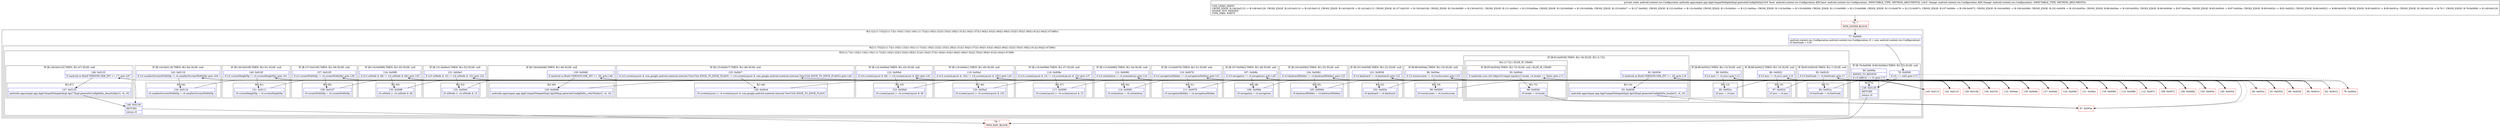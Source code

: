 digraph "CFG forandroidx.appcompat.app.AppCompatDelegateImpl.generateConfigDelta(Landroid\/content\/res\/Configuration;Landroid\/content\/res\/Configuration;)Landroid\/content\/res\/Configuration;" {
subgraph cluster_Region_1822415434 {
label = "R(2:1|(2:(1:73)|(22:(1:7)|(1:10)|(1:13)|(1:16)(1:(1:72))|(1:19)|(1:22)|(1:25)|(1:28)|(1:31)|(1:34)|(1:37)|(1:40)|(1:43)|(1:46)|(1:49)|(1:52)|(1:55)|(1:58)|(1:61)|(1:64)|(1:67)|68)))";
node [shape=record,color=blue];
Node_77 [shape=record,label="{77\:\ 0x0000|android.content.res.Configuration android.content.res.Configuration r0 = new android.content.res.Configuration()\lr0.fontScale = 0.0f\l}"];
subgraph cluster_Region_1332252273 {
label = "R(2:(1:73)|(22:(1:7)|(1:10)|(1:13)|(1:16)(1:(1:72))|(1:19)|(1:22)|(1:25)|(1:28)|(1:31)|(1:34)|(1:37)|(1:40)|(1:43)|(1:46)|(1:49)|(1:52)|(1:55)|(1:58)|(1:61)|(1:64)|(1:67)|68))";
node [shape=record,color=blue];
subgraph cluster_IfRegion_1889439716 {
label = "IF [B:78:0x0008, B:80:0x000e] THEN: R(1:73) ELSE: null";
node [shape=record,color=blue];
Node_78 [shape=record,label="{78\:\ 0x0008|if (r4 == null) goto L73\l}"];
Node_80 [shape=record,label="{80\:\ 0x000e|ADDED_TO_REGION\l|if (r3.diff(r4) == 0) goto L73\l}"];
subgraph cluster_Region_1043148550 {
label = "R(1:73)";
node [shape=record,color=blue];
Node_149 [shape=record,label="{149\:\ 0x0129|RETURN\l|return r0\l}"];
}
}
subgraph cluster_Region_1883044667 {
label = "R(22:(1:7)|(1:10)|(1:13)|(1:16)(1:(1:72))|(1:19)|(1:22)|(1:25)|(1:28)|(1:31)|(1:34)|(1:37)|(1:40)|(1:43)|(1:46)|(1:49)|(1:52)|(1:55)|(1:58)|(1:61)|(1:64)|(1:67)|68)";
node [shape=record,color=blue];
subgraph cluster_IfRegion_1105621788 {
label = "IF [B:83:0x0018] THEN: R(1:7) ELSE: null";
node [shape=record,color=blue];
Node_83 [shape=record,label="{83\:\ 0x0018|if (r3.fontScale != r4.fontScale) goto L7\l}"];
subgraph cluster_Region_1370703927 {
label = "R(1:7)";
node [shape=record,color=blue];
Node_84 [shape=record,label="{84\:\ 0x001a|r0.fontScale = r4.fontScale\l}"];
}
}
subgraph cluster_IfRegion_683754147 {
label = "IF [B:86:0x0022] THEN: R(1:10) ELSE: null";
node [shape=record,color=blue];
Node_86 [shape=record,label="{86\:\ 0x0022|if (r3.mcc != r4.mcc) goto L10\l}"];
subgraph cluster_Region_1621554237 {
label = "R(1:10)";
node [shape=record,color=blue];
Node_87 [shape=record,label="{87\:\ 0x0024|r0.mcc = r4.mcc\l}"];
}
}
subgraph cluster_IfRegion_592534220 {
label = "IF [B:89:0x002c] THEN: R(1:13) ELSE: null";
node [shape=record,color=blue];
Node_89 [shape=record,label="{89\:\ 0x002c|if (r3.mnc != r4.mnc) goto L13\l}"];
subgraph cluster_Region_1920548841 {
label = "R(1:13)";
node [shape=record,color=blue];
Node_90 [shape=record,label="{90\:\ 0x002e|r0.mnc = r4.mnc\l}"];
}
}
subgraph cluster_IfRegion_657719533 {
label = "IF [B:92:0x0036] THEN: R(1:16) ELSE: R(1:(1:72))";
node [shape=record,color=blue];
Node_92 [shape=record,label="{92\:\ 0x0036|if (android.os.Build.VERSION.SDK_INT \>= 24) goto L16\l}"];
subgraph cluster_Region_628845503 {
label = "R(1:16)";
node [shape=record,color=blue];
Node_93 [shape=record,label="{93\:\ 0x0038|androidx.appcompat.app.AppCompatDelegateImpl.Api24Impl.generateConfigDelta_locale(r3, r4, r0)\l}"];
}
subgraph cluster_Region_1429793156 {
label = "R(1:(1:72)) | ELSE_IF_CHAIN\l";
node [shape=record,color=blue];
subgraph cluster_IfRegion_2010017242 {
label = "IF [B:95:0x0044] THEN: R(1:72) ELSE: null | ELSE_IF_CHAIN\l";
node [shape=record,color=blue];
Node_95 [shape=record,label="{95\:\ 0x0044|if (androidx.core.util.ObjectsCompat.equals(r3.locale, r4.locale) == false) goto L72\l}"];
subgraph cluster_Region_1849851351 {
label = "R(1:72)";
node [shape=record,color=blue];
Node_96 [shape=record,label="{96\:\ 0x0046|r0.locale = r4.locale\l}"];
}
}
}
}
subgraph cluster_IfRegion_1583406805 {
label = "IF [B:98:0x004e] THEN: R(1:19) ELSE: null";
node [shape=record,color=blue];
Node_98 [shape=record,label="{98\:\ 0x004e|if (r3.touchscreen != r4.touchscreen) goto L19\l}"];
subgraph cluster_Region_957508414 {
label = "R(1:19)";
node [shape=record,color=blue];
Node_99 [shape=record,label="{99\:\ 0x0050|r0.touchscreen = r4.touchscreen\l}"];
}
}
subgraph cluster_IfRegion_1507102364 {
label = "IF [B:101:0x0058] THEN: R(1:22) ELSE: null";
node [shape=record,color=blue];
Node_101 [shape=record,label="{101\:\ 0x0058|if (r3.keyboard != r4.keyboard) goto L22\l}"];
subgraph cluster_Region_45063554 {
label = "R(1:22)";
node [shape=record,color=blue];
Node_102 [shape=record,label="{102\:\ 0x005a|r0.keyboard = r4.keyboard\l}"];
}
}
subgraph cluster_IfRegion_1261578475 {
label = "IF [B:104:0x0062] THEN: R(1:25) ELSE: null";
node [shape=record,color=blue];
Node_104 [shape=record,label="{104\:\ 0x0062|if (r3.keyboardHidden != r4.keyboardHidden) goto L25\l}"];
subgraph cluster_Region_2096572667 {
label = "R(1:25)";
node [shape=record,color=blue];
Node_105 [shape=record,label="{105\:\ 0x0064|r0.keyboardHidden = r4.keyboardHidden\l}"];
}
}
subgraph cluster_IfRegion_1335246058 {
label = "IF [B:107:0x006c] THEN: R(1:28) ELSE: null";
node [shape=record,color=blue];
Node_107 [shape=record,label="{107\:\ 0x006c|if (r3.navigation != r4.navigation) goto L28\l}"];
subgraph cluster_Region_19287671 {
label = "R(1:28)";
node [shape=record,color=blue];
Node_108 [shape=record,label="{108\:\ 0x006e|r0.navigation = r4.navigation\l}"];
}
}
subgraph cluster_IfRegion_391697851 {
label = "IF [B:110:0x0076] THEN: R(1:31) ELSE: null";
node [shape=record,color=blue];
Node_110 [shape=record,label="{110\:\ 0x0076|if (r3.navigationHidden != r4.navigationHidden) goto L31\l}"];
subgraph cluster_Region_734502646 {
label = "R(1:31)";
node [shape=record,color=blue];
Node_111 [shape=record,label="{111\:\ 0x0078|r0.navigationHidden = r4.navigationHidden\l}"];
}
}
subgraph cluster_IfRegion_1787107746 {
label = "IF [B:113:0x0080] THEN: R(1:34) ELSE: null";
node [shape=record,color=blue];
Node_113 [shape=record,label="{113\:\ 0x0080|if (r3.orientation != r4.orientation) goto L34\l}"];
subgraph cluster_Region_1442465153 {
label = "R(1:34)";
node [shape=record,color=blue];
Node_114 [shape=record,label="{114\:\ 0x0082|r0.orientation = r4.orientation\l}"];
}
}
subgraph cluster_IfRegion_808063337 {
label = "IF [B:116:0x008e] THEN: R(1:37) ELSE: null";
node [shape=record,color=blue];
Node_116 [shape=record,label="{116\:\ 0x008e|if ((r3.screenLayout & 15) != (r4.screenLayout & 15)) goto L37\l}"];
subgraph cluster_Region_277815093 {
label = "R(1:37)";
node [shape=record,color=blue];
Node_117 [shape=record,label="{117\:\ 0x0090|r0.screenLayout \|= r4.screenLayout & 15\l}"];
}
}
subgraph cluster_IfRegion_1319443178 {
label = "IF [B:119:0x00a1] THEN: R(1:40) ELSE: null";
node [shape=record,color=blue];
Node_119 [shape=record,label="{119\:\ 0x00a1|if ((r3.screenLayout & 192) != (r4.screenLayout & 192)) goto L40\l}"];
subgraph cluster_Region_602521253 {
label = "R(1:40)";
node [shape=record,color=blue];
Node_120 [shape=record,label="{120\:\ 0x00a3|r0.screenLayout \|= r4.screenLayout & 192\l}"];
}
}
subgraph cluster_IfRegion_528608136 {
label = "IF [B:122:0x00b4] THEN: R(1:43) ELSE: null";
node [shape=record,color=blue];
Node_122 [shape=record,label="{122\:\ 0x00b4|if ((r3.screenLayout & 48) != (r4.screenLayout & 48)) goto L43\l}"];
subgraph cluster_Region_877569024 {
label = "R(1:43)";
node [shape=record,color=blue];
Node_123 [shape=record,label="{123\:\ 0x00b6|r0.screenLayout \|= r4.screenLayout & 48\l}"];
}
}
subgraph cluster_IfRegion_1569438163 {
label = "IF [B:125:0x00c7] THEN: R(1:46) ELSE: null";
node [shape=record,color=blue];
Node_125 [shape=record,label="{125\:\ 0x00c7|if ((r3.screenLayout & com.google.android.material.internal.ViewUtils.EDGE_TO_EDGE_FLAGS) != (r4.screenLayout & com.google.android.material.internal.ViewUtils.EDGE_TO_EDGE_FLAGS)) goto L46\l}"];
subgraph cluster_Region_866068805 {
label = "R(1:46)";
node [shape=record,color=blue];
Node_126 [shape=record,label="{126\:\ 0x00c9|r0.screenLayout \|= r4.screenLayout & com.google.android.material.internal.ViewUtils.EDGE_TO_EDGE_FLAGS\l}"];
}
}
subgraph cluster_IfRegion_1036671570 {
label = "IF [B:128:0x00d6] THEN: R(1:49) ELSE: null";
node [shape=record,color=blue];
Node_128 [shape=record,label="{128\:\ 0x00d6|if (android.os.Build.VERSION.SDK_INT \>= 26) goto L49\l}"];
subgraph cluster_Region_1535246004 {
label = "R(1:49)";
node [shape=record,color=blue];
Node_129 [shape=record,label="{129\:\ 0x00d8|androidx.appcompat.app.AppCompatDelegateImpl.Api26Impl.generateConfigDelta_colorMode(r3, r4, r0)\l}"];
}
}
subgraph cluster_IfRegion_1541301579 {
label = "IF [B:131:0x00e3] THEN: R(1:52) ELSE: null";
node [shape=record,color=blue];
Node_131 [shape=record,label="{131\:\ 0x00e3|if ((r3.uiMode & 15) != (r4.uiMode & 15)) goto L52\l}"];
subgraph cluster_Region_905146359 {
label = "R(1:52)";
node [shape=record,color=blue];
Node_132 [shape=record,label="{132\:\ 0x00e5|r0.uiMode \|= r4.uiMode & 15\l}"];
}
}
subgraph cluster_IfRegion_1267931155 {
label = "IF [B:134:0x00f6] THEN: R(1:55) ELSE: null";
node [shape=record,color=blue];
Node_134 [shape=record,label="{134\:\ 0x00f6|if ((r3.uiMode & 48) != (r4.uiMode & 48)) goto L55\l}"];
subgraph cluster_Region_1952232429 {
label = "R(1:55)";
node [shape=record,color=blue];
Node_135 [shape=record,label="{135\:\ 0x00f8|r0.uiMode \|= r4.uiMode & 48\l}"];
}
}
subgraph cluster_IfRegion_1263953299 {
label = "IF [B:137:0x0105] THEN: R(1:58) ELSE: null";
node [shape=record,color=blue];
Node_137 [shape=record,label="{137\:\ 0x0105|if (r3.screenWidthDp != r4.screenWidthDp) goto L58\l}"];
subgraph cluster_Region_1052993826 {
label = "R(1:58)";
node [shape=record,color=blue];
Node_138 [shape=record,label="{138\:\ 0x0107|r0.screenWidthDp = r4.screenWidthDp\l}"];
}
}
subgraph cluster_IfRegion_606191201 {
label = "IF [B:140:0x010f] THEN: R(1:61) ELSE: null";
node [shape=record,color=blue];
Node_140 [shape=record,label="{140\:\ 0x010f|if (r3.screenHeightDp != r4.screenHeightDp) goto L61\l}"];
subgraph cluster_Region_1784890384 {
label = "R(1:61)";
node [shape=record,color=blue];
Node_141 [shape=record,label="{141\:\ 0x0111|r0.screenHeightDp = r4.screenHeightDp\l}"];
}
}
subgraph cluster_IfRegion_209548179 {
label = "IF [B:143:0x0119] THEN: R(1:64) ELSE: null";
node [shape=record,color=blue];
Node_143 [shape=record,label="{143\:\ 0x0119|if (r3.smallestScreenWidthDp != r4.smallestScreenWidthDp) goto L64\l}"];
subgraph cluster_Region_1153499772 {
label = "R(1:64)";
node [shape=record,color=blue];
Node_144 [shape=record,label="{144\:\ 0x011b|r0.smallestScreenWidthDp = r4.smallestScreenWidthDp\l}"];
}
}
subgraph cluster_IfRegion_1602072975 {
label = "IF [B:146:0x0123] THEN: R(1:67) ELSE: null";
node [shape=record,color=blue];
Node_146 [shape=record,label="{146\:\ 0x0123|if (android.os.Build.VERSION.SDK_INT \>= 17) goto L67\l}"];
subgraph cluster_Region_1435697874 {
label = "R(1:67)";
node [shape=record,color=blue];
Node_147 [shape=record,label="{147\:\ 0x0125|androidx.appcompat.app.AppCompatDelegateImpl.Api17Impl.generateConfigDelta_densityDpi(r3, r4, r0)\l}"];
}
}
Node_148 [shape=record,label="{148\:\ 0x0128|RETURN\l|return r0\l}"];
}
}
}
Node_75 [shape=record,color=red,label="{75\:\ ?|MTH_ENTER_BLOCK\l}"];
Node_79 [shape=record,color=red,label="{79\:\ 0x000a}"];
Node_82 [shape=record,color=red,label="{82\:\ 0x0012}"];
Node_85 [shape=record,color=red,label="{85\:\ 0x001e}"];
Node_88 [shape=record,color=red,label="{88\:\ 0x0028}"];
Node_91 [shape=record,color=red,label="{91\:\ 0x0032}"];
Node_97 [shape=record,color=red,label="{97\:\ 0x004a}"];
Node_100 [shape=record,color=red,label="{100\:\ 0x0054}"];
Node_103 [shape=record,color=red,label="{103\:\ 0x005e}"];
Node_106 [shape=record,color=red,label="{106\:\ 0x0068}"];
Node_109 [shape=record,color=red,label="{109\:\ 0x0072}"];
Node_112 [shape=record,color=red,label="{112\:\ 0x007c}"];
Node_115 [shape=record,color=red,label="{115\:\ 0x0086}"];
Node_118 [shape=record,color=red,label="{118\:\ 0x0099}"];
Node_121 [shape=record,color=red,label="{121\:\ 0x00ac}"];
Node_124 [shape=record,color=red,label="{124\:\ 0x00bf}"];
Node_127 [shape=record,color=red,label="{127\:\ 0x00d2}"];
Node_130 [shape=record,color=red,label="{130\:\ 0x00db}"];
Node_133 [shape=record,color=red,label="{133\:\ 0x00ee}"];
Node_136 [shape=record,color=red,label="{136\:\ 0x0101}"];
Node_139 [shape=record,color=red,label="{139\:\ 0x010b}"];
Node_142 [shape=record,color=red,label="{142\:\ 0x0115}"];
Node_145 [shape=record,color=red,label="{145\:\ 0x011f}"];
Node_76 [shape=record,color=red,label="{76\:\ ?|MTH_EXIT_BLOCK\l}"];
Node_94 [shape=record,color=red,label="{94\:\ 0x003c}"];
MethodNode[shape=record,label="{private static android.content.res.Configuration androidx.appcompat.app.AppCompatDelegateImpl.generateConfigDelta((r3v0 'base' android.content.res.Configuration A[D('base' android.content.res.Configuration), IMMUTABLE_TYPE, METHOD_ARGUMENT]), (r4v0 'change' android.content.res.Configuration A[D('change' android.content.res.Configuration), IMMUTABLE_TYPE, METHOD_ARGUMENT]))  | USE_LINES_HINTS\lCROSS_EDGE: B:146:0x0123 \-\> B:148:0x0128, CROSS_EDGE: B:143:0x0119 \-\> B:145:0x011f, CROSS_EDGE: B:140:0x010f \-\> B:142:0x0115, CROSS_EDGE: B:137:0x0105 \-\> B:139:0x010b, CROSS_EDGE: B:134:0x00f6 \-\> B:136:0x0101, CROSS_EDGE: B:131:0x00e3 \-\> B:133:0x00ee, CROSS_EDGE: B:128:0x00d6 \-\> B:130:0x00db, CROSS_EDGE: B:125:0x00c7 \-\> B:127:0x00d2, CROSS_EDGE: B:122:0x00b4 \-\> B:124:0x00bf, CROSS_EDGE: B:119:0x00a1 \-\> B:121:0x00ac, CROSS_EDGE: B:116:0x008e \-\> B:118:0x0099, CROSS_EDGE: B:113:0x0080 \-\> B:115:0x0086, CROSS_EDGE: B:110:0x0076 \-\> B:112:0x007c, CROSS_EDGE: B:107:0x006c \-\> B:109:0x0072, CROSS_EDGE: B:104:0x0062 \-\> B:106:0x0068, CROSS_EDGE: B:101:0x0058 \-\> B:103:0x005e, CROSS_EDGE: B:98:0x004e \-\> B:100:0x0054, CROSS_EDGE: B:96:0x0046 \-\> B:97:0x004a, CROSS_EDGE: B:95:0x0044 \-\> B:97:0x004a, CROSS_EDGE: B:89:0x002c \-\> B:91:0x0032, CROSS_EDGE: B:86:0x0022 \-\> B:88:0x0028, CROSS_EDGE: B:83:0x0018 \-\> B:85:0x001e, CROSS_EDGE: B:149:0x0129 \-\> B:76:?, CROSS_EDGE: B:78:0x0008 \-\> B:149:0x0129\lINLINE_NOT_NEEDED\lTYPE_VARS: EMPTY\l}"];
MethodNode -> Node_75;Node_77 -> Node_78;
Node_78 -> Node_79[style=dashed];
Node_78 -> Node_149;
Node_80 -> Node_82[style=dashed];
Node_80 -> Node_149;
Node_149 -> Node_76;
Node_83 -> Node_84;
Node_83 -> Node_85[style=dashed];
Node_84 -> Node_85;
Node_86 -> Node_87;
Node_86 -> Node_88[style=dashed];
Node_87 -> Node_88;
Node_89 -> Node_90;
Node_89 -> Node_91[style=dashed];
Node_90 -> Node_91;
Node_92 -> Node_93;
Node_92 -> Node_94[style=dashed];
Node_93 -> Node_97;
Node_95 -> Node_96;
Node_95 -> Node_97[style=dashed];
Node_96 -> Node_97;
Node_98 -> Node_99;
Node_98 -> Node_100[style=dashed];
Node_99 -> Node_100;
Node_101 -> Node_102;
Node_101 -> Node_103[style=dashed];
Node_102 -> Node_103;
Node_104 -> Node_105;
Node_104 -> Node_106[style=dashed];
Node_105 -> Node_106;
Node_107 -> Node_108;
Node_107 -> Node_109[style=dashed];
Node_108 -> Node_109;
Node_110 -> Node_111;
Node_110 -> Node_112[style=dashed];
Node_111 -> Node_112;
Node_113 -> Node_114;
Node_113 -> Node_115[style=dashed];
Node_114 -> Node_115;
Node_116 -> Node_117;
Node_116 -> Node_118[style=dashed];
Node_117 -> Node_118;
Node_119 -> Node_120;
Node_119 -> Node_121[style=dashed];
Node_120 -> Node_121;
Node_122 -> Node_123;
Node_122 -> Node_124[style=dashed];
Node_123 -> Node_124;
Node_125 -> Node_126;
Node_125 -> Node_127[style=dashed];
Node_126 -> Node_127;
Node_128 -> Node_129;
Node_128 -> Node_130[style=dashed];
Node_129 -> Node_130;
Node_131 -> Node_132;
Node_131 -> Node_133[style=dashed];
Node_132 -> Node_133;
Node_134 -> Node_135;
Node_134 -> Node_136[style=dashed];
Node_135 -> Node_136;
Node_137 -> Node_138;
Node_137 -> Node_139[style=dashed];
Node_138 -> Node_139;
Node_140 -> Node_141;
Node_140 -> Node_142[style=dashed];
Node_141 -> Node_142;
Node_143 -> Node_144;
Node_143 -> Node_145[style=dashed];
Node_144 -> Node_145;
Node_146 -> Node_147;
Node_146 -> Node_148[style=dashed];
Node_147 -> Node_148;
Node_148 -> Node_76;
Node_75 -> Node_77;
Node_79 -> Node_80;
Node_82 -> Node_83;
Node_85 -> Node_86;
Node_88 -> Node_89;
Node_91 -> Node_92;
Node_97 -> Node_98;
Node_100 -> Node_101;
Node_103 -> Node_104;
Node_106 -> Node_107;
Node_109 -> Node_110;
Node_112 -> Node_113;
Node_115 -> Node_116;
Node_118 -> Node_119;
Node_121 -> Node_122;
Node_124 -> Node_125;
Node_127 -> Node_128;
Node_130 -> Node_131;
Node_133 -> Node_134;
Node_136 -> Node_137;
Node_139 -> Node_140;
Node_142 -> Node_143;
Node_145 -> Node_146;
Node_94 -> Node_95;
}

